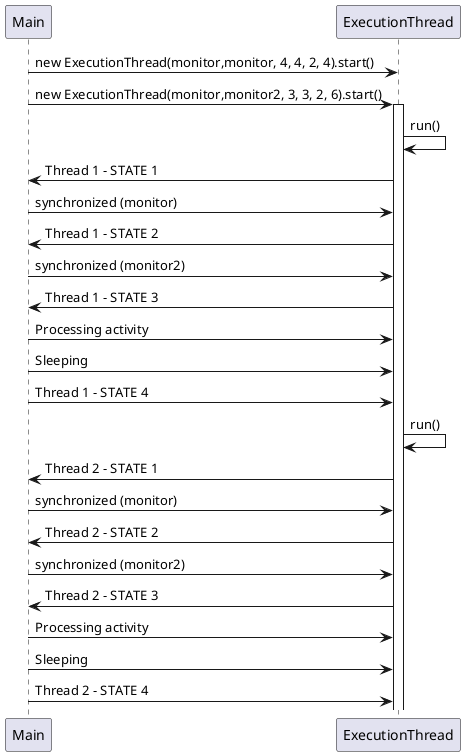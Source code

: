@startuml

participant Main
participant ExecutionThread

Main -> ExecutionThread: new ExecutionThread(monitor,monitor, 4, 4, 2, 4).start()
Main -> ExecutionThread: new ExecutionThread(monitor,monitor2, 3, 3, 2, 6).start()

activate ExecutionThread

ExecutionThread -> ExecutionThread: run()
ExecutionThread -> Main: Thread 1 - STATE 1
Main -> ExecutionThread: synchronized (monitor)
ExecutionThread -> Main: Thread 1 - STATE 2
Main -> ExecutionThread: synchronized (monitor2)
ExecutionThread -> Main: Thread 1 - STATE 3
Main -> ExecutionThread: Processing activity
Main -> ExecutionThread: Sleeping
Main -> ExecutionThread: Thread 1 - STATE 4

ExecutionThread -> ExecutionThread: run()
ExecutionThread -> Main: Thread 2 - STATE 1
Main -> ExecutionThread: synchronized (monitor)
ExecutionThread -> Main: Thread 2 - STATE 2
Main -> ExecutionThread: synchronized (monitor2)
ExecutionThread -> Main: Thread 2 - STATE 3
Main -> ExecutionThread: Processing activity
Main -> ExecutionThread: Sleeping
Main -> ExecutionThread: Thread 2 - STATE 4

@enduml
